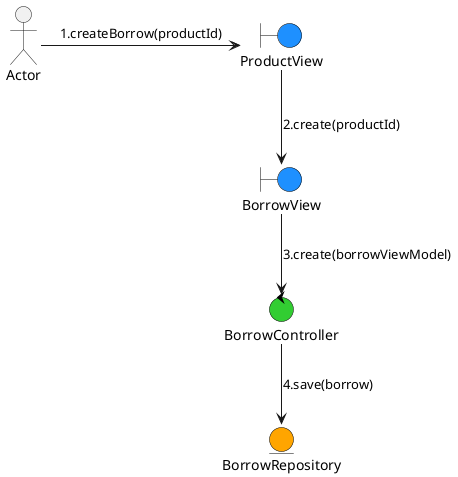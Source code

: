@startuml CreateBorrow

skinparam boundary {
  backgroundColor DodgerBlue
  borderColor black
}

skinparam control {
  backgroundColor LimeGreen
  borderColor black
}

skinparam entity {
  backgroundColor Orange
  borderColor black
}

actor Actor
boundary BorrowView
boundary ProductView
control BorrowController
entity BorrowRepository

Actor -right-> (ProductView) : 1.createBorrow(productId)
(ProductView) --> (BorrowView) : 2.create(productId)
(BorrowView) --> (BorrowController) : 3.create(borrowViewModel)
(BorrowController) --> (BorrowRepository) : 4.save(borrow)

@enduml
